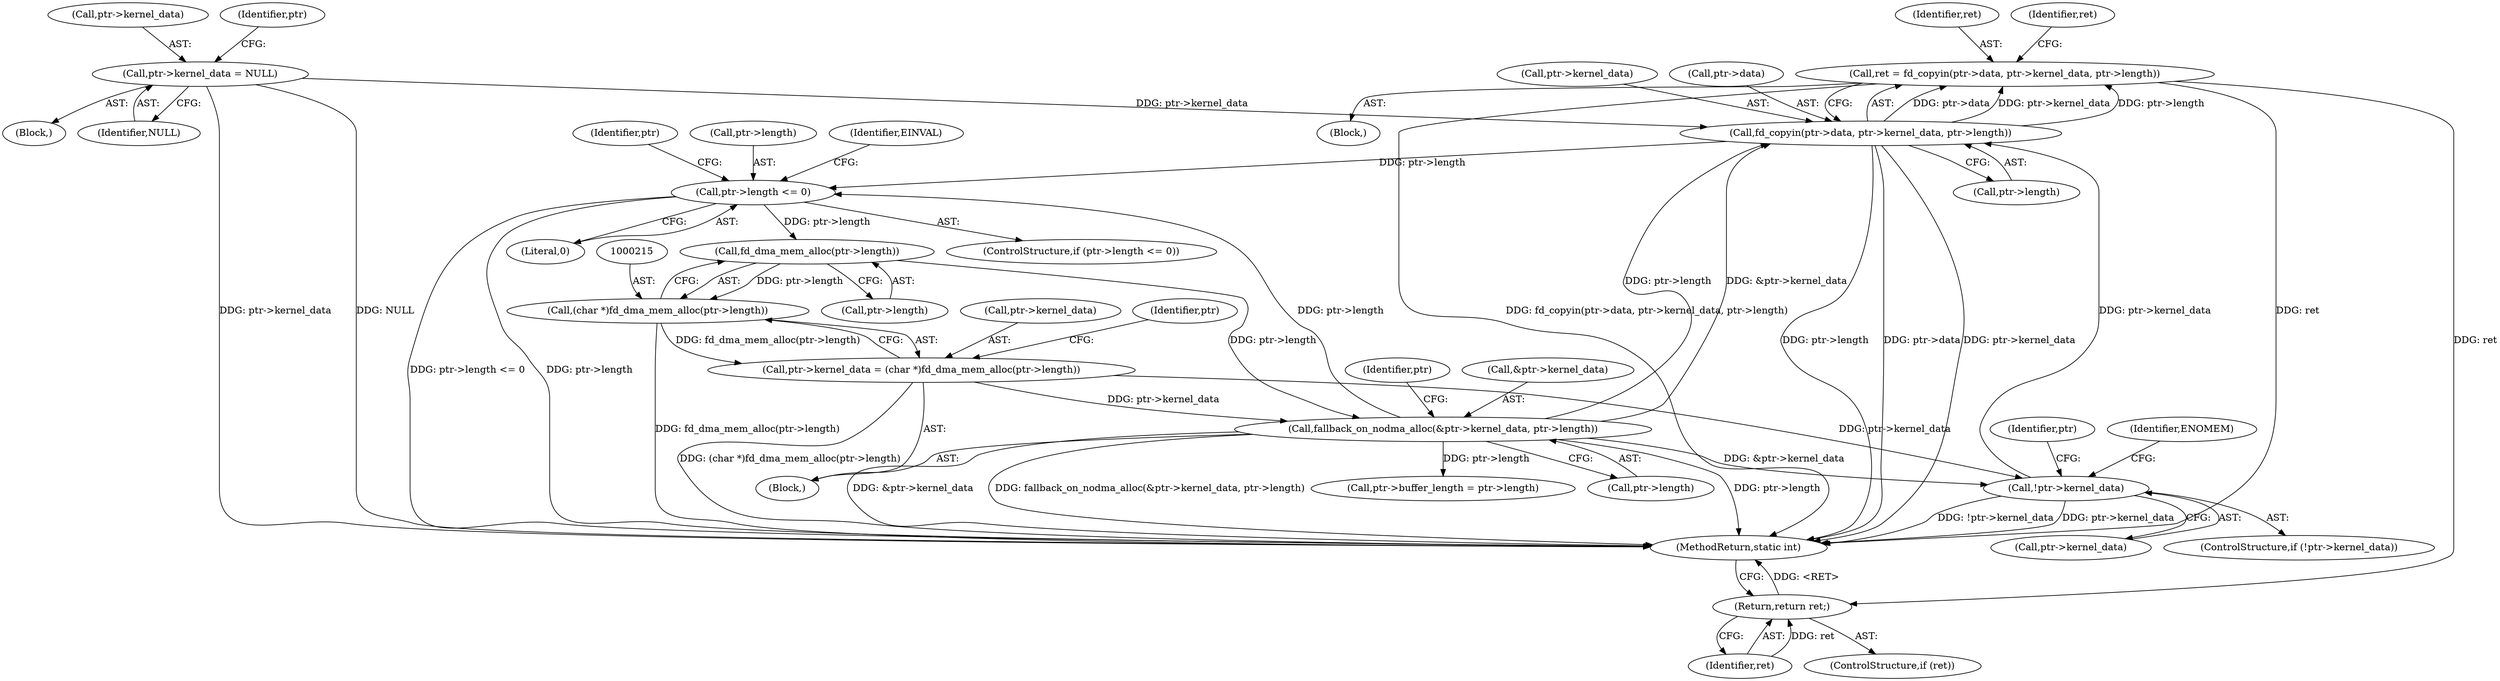 digraph "0_linux_ef87dbe7614341c2e7bfe8d32fcb7028cc97442c@API" {
"1000250" [label="(Call,ret = fd_copyin(ptr->data, ptr->kernel_data, ptr->length))"];
"1000252" [label="(Call,fd_copyin(ptr->data, ptr->kernel_data, ptr->length))"];
"1000187" [label="(Call,ptr->kernel_data = NULL)"];
"1000220" [label="(Call,fallback_on_nodma_alloc(&ptr->kernel_data, ptr->length))"];
"1000210" [label="(Call,ptr->kernel_data = (char *)fd_dma_mem_alloc(ptr->length))"];
"1000214" [label="(Call,(char *)fd_dma_mem_alloc(ptr->length))"];
"1000216" [label="(Call,fd_dma_mem_alloc(ptr->length))"];
"1000202" [label="(Call,ptr->length <= 0)"];
"1000229" [label="(Call,!ptr->kernel_data)"];
"1000264" [label="(Return,return ret;)"];
"1000251" [label="(Identifier,ret)"];
"1000217" [label="(Call,ptr->length)"];
"1000263" [label="(Identifier,ret)"];
"1000249" [label="(Block,)"];
"1000191" [label="(Identifier,NULL)"];
"1000225" [label="(Call,ptr->length)"];
"1000187" [label="(Call,ptr->kernel_data = NULL)"];
"1000265" [label="(Identifier,ret)"];
"1000201" [label="(ControlStructure,if (ptr->length <= 0))"];
"1000250" [label="(Call,ret = fd_copyin(ptr->data, ptr->kernel_data, ptr->length))"];
"1000214" [label="(Call,(char *)fd_dma_mem_alloc(ptr->length))"];
"1000211" [label="(Call,ptr->kernel_data)"];
"1000216" [label="(Call,fd_dma_mem_alloc(ptr->length))"];
"1000256" [label="(Call,ptr->kernel_data)"];
"1000203" [label="(Call,ptr->length)"];
"1000209" [label="(Identifier,EINVAL)"];
"1000229" [label="(Call,!ptr->kernel_data)"];
"1000236" [label="(Call,ptr->buffer_length = ptr->length)"];
"1000188" [label="(Call,ptr->kernel_data)"];
"1000200" [label="(Block,)"];
"1000264" [label="(Return,return ret;)"];
"1000206" [label="(Literal,0)"];
"1000262" [label="(ControlStructure,if (ret))"];
"1000210" [label="(Call,ptr->kernel_data = (char *)fd_dma_mem_alloc(ptr->length))"];
"1000230" [label="(Call,ptr->kernel_data)"];
"1000195" [label="(Identifier,ptr)"];
"1000220" [label="(Call,fallback_on_nodma_alloc(&ptr->kernel_data, ptr->length))"];
"1000238" [label="(Identifier,ptr)"];
"1000287" [label="(MethodReturn,static int)"];
"1000259" [label="(Call,ptr->length)"];
"1000223" [label="(Identifier,ptr)"];
"1000105" [label="(Block,)"];
"1000212" [label="(Identifier,ptr)"];
"1000252" [label="(Call,fd_copyin(ptr->data, ptr->kernel_data, ptr->length))"];
"1000253" [label="(Call,ptr->data)"];
"1000221" [label="(Call,&ptr->kernel_data)"];
"1000235" [label="(Identifier,ENOMEM)"];
"1000228" [label="(ControlStructure,if (!ptr->kernel_data))"];
"1000231" [label="(Identifier,ptr)"];
"1000202" [label="(Call,ptr->length <= 0)"];
"1000250" -> "1000249"  [label="AST: "];
"1000250" -> "1000252"  [label="CFG: "];
"1000251" -> "1000250"  [label="AST: "];
"1000252" -> "1000250"  [label="AST: "];
"1000263" -> "1000250"  [label="CFG: "];
"1000250" -> "1000287"  [label="DDG: ret"];
"1000250" -> "1000287"  [label="DDG: fd_copyin(ptr->data, ptr->kernel_data, ptr->length)"];
"1000252" -> "1000250"  [label="DDG: ptr->data"];
"1000252" -> "1000250"  [label="DDG: ptr->kernel_data"];
"1000252" -> "1000250"  [label="DDG: ptr->length"];
"1000250" -> "1000264"  [label="DDG: ret"];
"1000252" -> "1000259"  [label="CFG: "];
"1000253" -> "1000252"  [label="AST: "];
"1000256" -> "1000252"  [label="AST: "];
"1000259" -> "1000252"  [label="AST: "];
"1000252" -> "1000287"  [label="DDG: ptr->length"];
"1000252" -> "1000287"  [label="DDG: ptr->data"];
"1000252" -> "1000287"  [label="DDG: ptr->kernel_data"];
"1000252" -> "1000202"  [label="DDG: ptr->length"];
"1000187" -> "1000252"  [label="DDG: ptr->kernel_data"];
"1000220" -> "1000252"  [label="DDG: &ptr->kernel_data"];
"1000220" -> "1000252"  [label="DDG: ptr->length"];
"1000229" -> "1000252"  [label="DDG: ptr->kernel_data"];
"1000187" -> "1000105"  [label="AST: "];
"1000187" -> "1000191"  [label="CFG: "];
"1000188" -> "1000187"  [label="AST: "];
"1000191" -> "1000187"  [label="AST: "];
"1000195" -> "1000187"  [label="CFG: "];
"1000187" -> "1000287"  [label="DDG: ptr->kernel_data"];
"1000187" -> "1000287"  [label="DDG: NULL"];
"1000220" -> "1000200"  [label="AST: "];
"1000220" -> "1000225"  [label="CFG: "];
"1000221" -> "1000220"  [label="AST: "];
"1000225" -> "1000220"  [label="AST: "];
"1000231" -> "1000220"  [label="CFG: "];
"1000220" -> "1000287"  [label="DDG: ptr->length"];
"1000220" -> "1000287"  [label="DDG: &ptr->kernel_data"];
"1000220" -> "1000287"  [label="DDG: fallback_on_nodma_alloc(&ptr->kernel_data, ptr->length)"];
"1000220" -> "1000202"  [label="DDG: ptr->length"];
"1000210" -> "1000220"  [label="DDG: ptr->kernel_data"];
"1000216" -> "1000220"  [label="DDG: ptr->length"];
"1000220" -> "1000229"  [label="DDG: &ptr->kernel_data"];
"1000220" -> "1000236"  [label="DDG: ptr->length"];
"1000210" -> "1000200"  [label="AST: "];
"1000210" -> "1000214"  [label="CFG: "];
"1000211" -> "1000210"  [label="AST: "];
"1000214" -> "1000210"  [label="AST: "];
"1000223" -> "1000210"  [label="CFG: "];
"1000210" -> "1000287"  [label="DDG: (char *)fd_dma_mem_alloc(ptr->length)"];
"1000214" -> "1000210"  [label="DDG: fd_dma_mem_alloc(ptr->length)"];
"1000210" -> "1000229"  [label="DDG: ptr->kernel_data"];
"1000214" -> "1000216"  [label="CFG: "];
"1000215" -> "1000214"  [label="AST: "];
"1000216" -> "1000214"  [label="AST: "];
"1000214" -> "1000287"  [label="DDG: fd_dma_mem_alloc(ptr->length)"];
"1000216" -> "1000214"  [label="DDG: ptr->length"];
"1000216" -> "1000217"  [label="CFG: "];
"1000217" -> "1000216"  [label="AST: "];
"1000202" -> "1000216"  [label="DDG: ptr->length"];
"1000202" -> "1000201"  [label="AST: "];
"1000202" -> "1000206"  [label="CFG: "];
"1000203" -> "1000202"  [label="AST: "];
"1000206" -> "1000202"  [label="AST: "];
"1000209" -> "1000202"  [label="CFG: "];
"1000212" -> "1000202"  [label="CFG: "];
"1000202" -> "1000287"  [label="DDG: ptr->length"];
"1000202" -> "1000287"  [label="DDG: ptr->length <= 0"];
"1000229" -> "1000228"  [label="AST: "];
"1000229" -> "1000230"  [label="CFG: "];
"1000230" -> "1000229"  [label="AST: "];
"1000235" -> "1000229"  [label="CFG: "];
"1000238" -> "1000229"  [label="CFG: "];
"1000229" -> "1000287"  [label="DDG: !ptr->kernel_data"];
"1000229" -> "1000287"  [label="DDG: ptr->kernel_data"];
"1000264" -> "1000262"  [label="AST: "];
"1000264" -> "1000265"  [label="CFG: "];
"1000265" -> "1000264"  [label="AST: "];
"1000287" -> "1000264"  [label="CFG: "];
"1000264" -> "1000287"  [label="DDG: <RET>"];
"1000265" -> "1000264"  [label="DDG: ret"];
}
